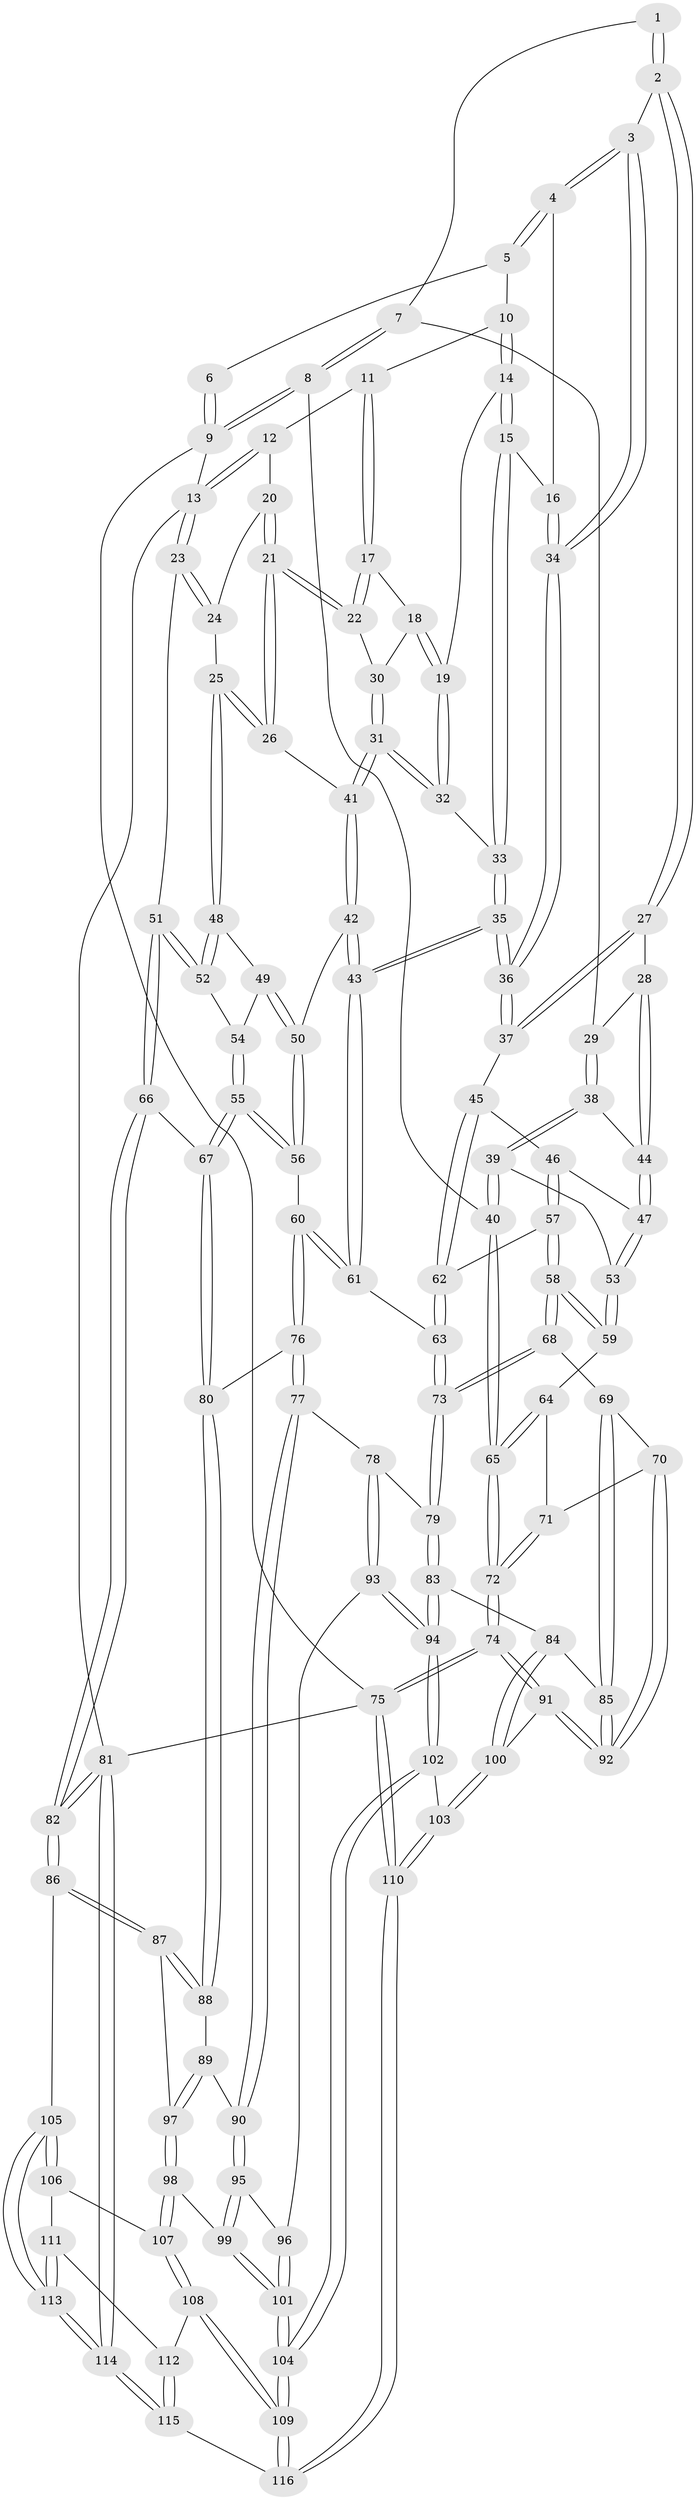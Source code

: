 // Generated by graph-tools (version 1.1) at 2025/17/03/09/25 04:17:18]
// undirected, 116 vertices, 287 edges
graph export_dot {
graph [start="1"]
  node [color=gray90,style=filled];
  1 [pos="+0.2407000770448341+0"];
  2 [pos="+0.3650095270323463+0.1155962132370299"];
  3 [pos="+0.38100458358859957+0.11377727878504906"];
  4 [pos="+0.5330590350430636+0"];
  5 [pos="+0.5950127405456733+0"];
  6 [pos="+0.23281249302337614+0"];
  7 [pos="+0.17457560548035608+0.08483275010131115"];
  8 [pos="+0+0.16808983586793477"];
  9 [pos="+0+0"];
  10 [pos="+0.6636368683296605+0"];
  11 [pos="+0.7264876192066599+0"];
  12 [pos="+1+0"];
  13 [pos="+1+0"];
  14 [pos="+0.670169405817676+0.12323141682493385"];
  15 [pos="+0.6682222611551765+0.12442838217920296"];
  16 [pos="+0.5561779521092356+0.12086341827378638"];
  17 [pos="+0.8122826849297862+0.07120247715939626"];
  18 [pos="+0.6747944261630978+0.12366519516194585"];
  19 [pos="+0.6717490778807951+0.12371578071648176"];
  20 [pos="+0.9368557286552481+0.04850326814289559"];
  21 [pos="+0.8623795881092841+0.151061937930801"];
  22 [pos="+0.8617869231725092+0.15036548565467966"];
  23 [pos="+1+0.039698044617303495"];
  24 [pos="+0.9937184434011016+0.08661673523280167"];
  25 [pos="+0.8712849996584718+0.16516474243563642"];
  26 [pos="+0.8653194536091788+0.15933424350049283"];
  27 [pos="+0.3302043157698224+0.15416023942316237"];
  28 [pos="+0.31496612587766354+0.16819384127240886"];
  29 [pos="+0.218532591502237+0.1409836440716131"];
  30 [pos="+0.7244609644683915+0.14537501000452704"];
  31 [pos="+0.7454776748800491+0.22167241884573805"];
  32 [pos="+0.7217275992912469+0.2093316483557152"];
  33 [pos="+0.6390292699455071+0.2139078462306496"];
  34 [pos="+0.5202037934074758+0.19138475961570736"];
  35 [pos="+0.570790304686737+0.2887633251858558"];
  36 [pos="+0.5368897146453409+0.2662822856949871"];
  37 [pos="+0.5007090906918573+0.2774886228606697"];
  38 [pos="+0.14406384295640037+0.24718951840398593"];
  39 [pos="+0.13878593711034143+0.25296540612821267"];
  40 [pos="+0+0.3115339728014904"];
  41 [pos="+0.746971991359445+0.22275429753135412"];
  42 [pos="+0.7254283070073563+0.2980042693312515"];
  43 [pos="+0.5806742400423722+0.303330536412147"];
  44 [pos="+0.31600913963474636+0.22840013796269967"];
  45 [pos="+0.431972058502139+0.30632674812462546"];
  46 [pos="+0.3397353768597685+0.29097301999160163"];
  47 [pos="+0.3220697793709776+0.2774944192521237"];
  48 [pos="+0.8931491211043797+0.19360675705848007"];
  49 [pos="+0.8066772537206913+0.3096406514698214"];
  50 [pos="+0.7468886748749948+0.31836337181809077"];
  51 [pos="+1+0.337451312495492"];
  52 [pos="+0.9890356667824655+0.2562482104450545"];
  53 [pos="+0.25010514908224246+0.31825030025456563"];
  54 [pos="+0.8425722563476462+0.3475295890457356"];
  55 [pos="+0.8560471849615849+0.47448684878085423"];
  56 [pos="+0.7499159318762361+0.3728568687493253"];
  57 [pos="+0.34229297163630784+0.4614333445455965"];
  58 [pos="+0.3135187549613951+0.5005700525608323"];
  59 [pos="+0.21496441223109886+0.4029101619124425"];
  60 [pos="+0.6208404490313193+0.46560919222559"];
  61 [pos="+0.5886147084210744+0.4480012167953354"];
  62 [pos="+0.430449331588864+0.4196842517812754"];
  63 [pos="+0.5523397780450873+0.4659109970660372"];
  64 [pos="+0.19540927418687015+0.404731627119392"];
  65 [pos="+0+0.34492496096046843"];
  66 [pos="+1+0.4043388343609983"];
  67 [pos="+0.8577714255697735+0.47765845762540854"];
  68 [pos="+0.31369094723976054+0.5172005566033059"];
  69 [pos="+0.30758272999665487+0.5243271332214536"];
  70 [pos="+0.1657910649333389+0.5892292896902219"];
  71 [pos="+0.17207471175569483+0.4654051373297539"];
  72 [pos="+0+0.5660727515483428"];
  73 [pos="+0.46571298490037066+0.5873909828102751"];
  74 [pos="+0+0.6628961029608678"];
  75 [pos="+0+1"];
  76 [pos="+0.6723192248874448+0.5208603627381905"];
  77 [pos="+0.6141691001577072+0.6444179821233559"];
  78 [pos="+0.5858221534712171+0.649551317139088"];
  79 [pos="+0.46607171916851675+0.5888086858084172"];
  80 [pos="+0.8003885586041526+0.5528268554128579"];
  81 [pos="+1+1"];
  82 [pos="+1+0.7904299729272865"];
  83 [pos="+0.42206496260057497+0.7333323741821357"];
  84 [pos="+0.3214762619820572+0.6850999758236398"];
  85 [pos="+0.3156802987751446+0.6718991597584256"];
  86 [pos="+1+0.7872386799962524"];
  87 [pos="+0.9217926001979013+0.7327285645664048"];
  88 [pos="+0.8066466474541872+0.5817266780809061"];
  89 [pos="+0.7185436321139256+0.681592644610352"];
  90 [pos="+0.6431526847447261+0.6744146385172709"];
  91 [pos="+0.027173578918879095+0.671298372805663"];
  92 [pos="+0.10322148321693508+0.6327924819525405"];
  93 [pos="+0.5285806313163162+0.7728075441426477"];
  94 [pos="+0.4469070211613648+0.8102213533711231"];
  95 [pos="+0.6365343228019585+0.76765640288949"];
  96 [pos="+0.563222208609852+0.774613824366082"];
  97 [pos="+0.7335796748794082+0.7620898529330576"];
  98 [pos="+0.6978179519414855+0.809003683549522"];
  99 [pos="+0.6969575390885993+0.8088786848069076"];
  100 [pos="+0.1978670426170759+0.7847046058532434"];
  101 [pos="+0.6249662312655135+0.8606569750161698"];
  102 [pos="+0.4429498231384315+0.823728205409566"];
  103 [pos="+0.26960460688203824+0.8907739529609836"];
  104 [pos="+0.5365037144360546+0.9670715220985937"];
  105 [pos="+0.9288402468069668+0.8444205207050901"];
  106 [pos="+0.7509977891435082+0.8596677551157033"];
  107 [pos="+0.7131409269261443+0.8333578723726408"];
  108 [pos="+0.6620462501282748+0.9452242043008812"];
  109 [pos="+0.5617685438462716+1"];
  110 [pos="+0.11918741901122187+1"];
  111 [pos="+0.7528049662399752+0.9108819417862318"];
  112 [pos="+0.7343600822506734+0.9256060688456461"];
  113 [pos="+0.8302500562659093+1"];
  114 [pos="+0.7782749941220919+1"];
  115 [pos="+0.7103165036463432+1"];
  116 [pos="+0.5678777912845098+1"];
  1 -- 2;
  1 -- 2;
  1 -- 7;
  2 -- 3;
  2 -- 27;
  2 -- 27;
  3 -- 4;
  3 -- 4;
  3 -- 34;
  3 -- 34;
  4 -- 5;
  4 -- 5;
  4 -- 16;
  5 -- 6;
  5 -- 10;
  6 -- 9;
  6 -- 9;
  7 -- 8;
  7 -- 8;
  7 -- 29;
  8 -- 9;
  8 -- 9;
  8 -- 40;
  9 -- 13;
  9 -- 75;
  10 -- 11;
  10 -- 14;
  10 -- 14;
  11 -- 12;
  11 -- 17;
  11 -- 17;
  12 -- 13;
  12 -- 13;
  12 -- 20;
  13 -- 23;
  13 -- 23;
  13 -- 81;
  14 -- 15;
  14 -- 15;
  14 -- 19;
  15 -- 16;
  15 -- 33;
  15 -- 33;
  16 -- 34;
  16 -- 34;
  17 -- 18;
  17 -- 22;
  17 -- 22;
  18 -- 19;
  18 -- 19;
  18 -- 30;
  19 -- 32;
  19 -- 32;
  20 -- 21;
  20 -- 21;
  20 -- 24;
  21 -- 22;
  21 -- 22;
  21 -- 26;
  21 -- 26;
  22 -- 30;
  23 -- 24;
  23 -- 24;
  23 -- 51;
  24 -- 25;
  25 -- 26;
  25 -- 26;
  25 -- 48;
  25 -- 48;
  26 -- 41;
  27 -- 28;
  27 -- 37;
  27 -- 37;
  28 -- 29;
  28 -- 44;
  28 -- 44;
  29 -- 38;
  29 -- 38;
  30 -- 31;
  30 -- 31;
  31 -- 32;
  31 -- 32;
  31 -- 41;
  31 -- 41;
  32 -- 33;
  33 -- 35;
  33 -- 35;
  34 -- 36;
  34 -- 36;
  35 -- 36;
  35 -- 36;
  35 -- 43;
  35 -- 43;
  36 -- 37;
  36 -- 37;
  37 -- 45;
  38 -- 39;
  38 -- 39;
  38 -- 44;
  39 -- 40;
  39 -- 40;
  39 -- 53;
  40 -- 65;
  40 -- 65;
  41 -- 42;
  41 -- 42;
  42 -- 43;
  42 -- 43;
  42 -- 50;
  43 -- 61;
  43 -- 61;
  44 -- 47;
  44 -- 47;
  45 -- 46;
  45 -- 62;
  45 -- 62;
  46 -- 47;
  46 -- 57;
  46 -- 57;
  47 -- 53;
  47 -- 53;
  48 -- 49;
  48 -- 52;
  48 -- 52;
  49 -- 50;
  49 -- 50;
  49 -- 54;
  50 -- 56;
  50 -- 56;
  51 -- 52;
  51 -- 52;
  51 -- 66;
  51 -- 66;
  52 -- 54;
  53 -- 59;
  53 -- 59;
  54 -- 55;
  54 -- 55;
  55 -- 56;
  55 -- 56;
  55 -- 67;
  55 -- 67;
  56 -- 60;
  57 -- 58;
  57 -- 58;
  57 -- 62;
  58 -- 59;
  58 -- 59;
  58 -- 68;
  58 -- 68;
  59 -- 64;
  60 -- 61;
  60 -- 61;
  60 -- 76;
  60 -- 76;
  61 -- 63;
  62 -- 63;
  62 -- 63;
  63 -- 73;
  63 -- 73;
  64 -- 65;
  64 -- 65;
  64 -- 71;
  65 -- 72;
  65 -- 72;
  66 -- 67;
  66 -- 82;
  66 -- 82;
  67 -- 80;
  67 -- 80;
  68 -- 69;
  68 -- 73;
  68 -- 73;
  69 -- 70;
  69 -- 85;
  69 -- 85;
  70 -- 71;
  70 -- 92;
  70 -- 92;
  71 -- 72;
  71 -- 72;
  72 -- 74;
  72 -- 74;
  73 -- 79;
  73 -- 79;
  74 -- 75;
  74 -- 75;
  74 -- 91;
  74 -- 91;
  75 -- 110;
  75 -- 110;
  75 -- 81;
  76 -- 77;
  76 -- 77;
  76 -- 80;
  77 -- 78;
  77 -- 90;
  77 -- 90;
  78 -- 79;
  78 -- 93;
  78 -- 93;
  79 -- 83;
  79 -- 83;
  80 -- 88;
  80 -- 88;
  81 -- 82;
  81 -- 82;
  81 -- 114;
  81 -- 114;
  82 -- 86;
  82 -- 86;
  83 -- 84;
  83 -- 94;
  83 -- 94;
  84 -- 85;
  84 -- 100;
  84 -- 100;
  85 -- 92;
  85 -- 92;
  86 -- 87;
  86 -- 87;
  86 -- 105;
  87 -- 88;
  87 -- 88;
  87 -- 97;
  88 -- 89;
  89 -- 90;
  89 -- 97;
  89 -- 97;
  90 -- 95;
  90 -- 95;
  91 -- 92;
  91 -- 92;
  91 -- 100;
  93 -- 94;
  93 -- 94;
  93 -- 96;
  94 -- 102;
  94 -- 102;
  95 -- 96;
  95 -- 99;
  95 -- 99;
  96 -- 101;
  96 -- 101;
  97 -- 98;
  97 -- 98;
  98 -- 99;
  98 -- 107;
  98 -- 107;
  99 -- 101;
  99 -- 101;
  100 -- 103;
  100 -- 103;
  101 -- 104;
  101 -- 104;
  102 -- 103;
  102 -- 104;
  102 -- 104;
  103 -- 110;
  103 -- 110;
  104 -- 109;
  104 -- 109;
  105 -- 106;
  105 -- 106;
  105 -- 113;
  105 -- 113;
  106 -- 107;
  106 -- 111;
  107 -- 108;
  107 -- 108;
  108 -- 109;
  108 -- 109;
  108 -- 112;
  109 -- 116;
  109 -- 116;
  110 -- 116;
  110 -- 116;
  111 -- 112;
  111 -- 113;
  111 -- 113;
  112 -- 115;
  112 -- 115;
  113 -- 114;
  113 -- 114;
  114 -- 115;
  114 -- 115;
  115 -- 116;
}
